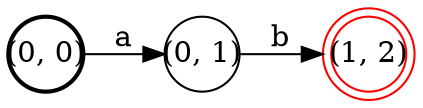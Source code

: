 digraph FST {
  margin = 0;
  rankdir = LR;
  label = "";
  center = 1;
  ranksep = "0.4";
  nodesep = "0.25";
  0 [label = "(0, 0)", shape = circle, penwidth = 2.0, fontsize = 14, height = 0.5, fixedsize = true];
  0 -> 1 [label = "a", fontsize = 14];
  1 [label = "(0, 1)", shape = circle, penwidth = 1.0, fontsize = 14, height = 0.5, fixedsize = true];
  1 -> 4 [label = "b", fontsize = 14];
  4 [label = "(1, 2)", shape = doublecircle, color = red, penwidth = 1.0, fontsize = 14, height = 0.5, fixedsize = true];
}
